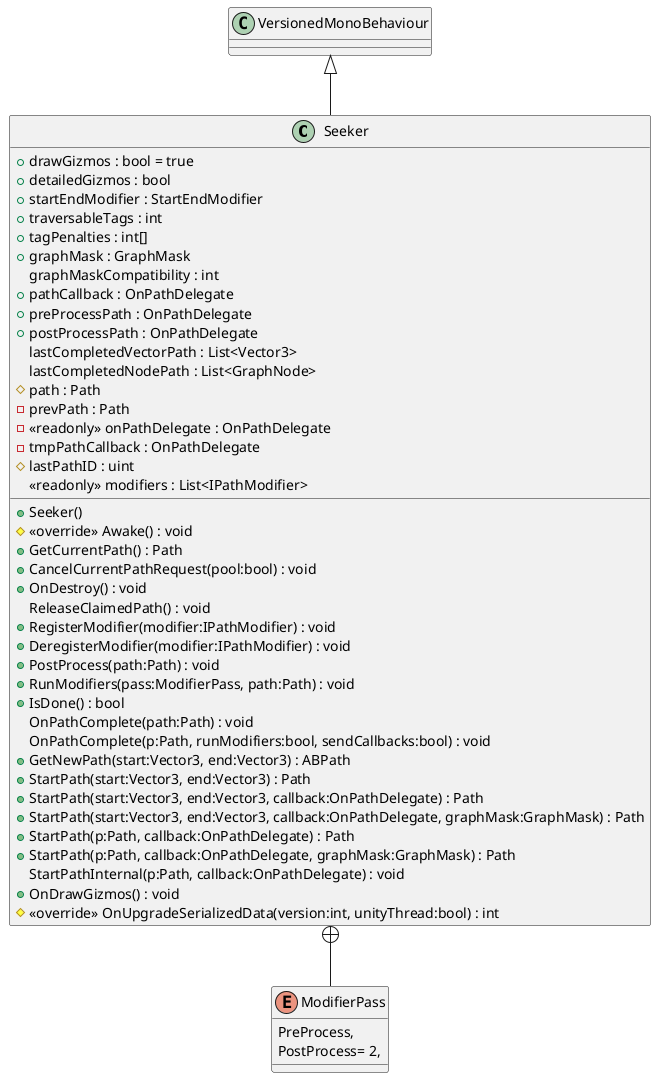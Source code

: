 @startuml
class Seeker {
    + drawGizmos : bool = true
    + detailedGizmos : bool
    + startEndModifier : StartEndModifier
    + traversableTags : int
    + tagPenalties : int[]
    + graphMask : GraphMask
    graphMaskCompatibility : int
    + pathCallback : OnPathDelegate
    + preProcessPath : OnPathDelegate
    + postProcessPath : OnPathDelegate
    lastCompletedVectorPath : List<Vector3>
    lastCompletedNodePath : List<GraphNode>
    # path : Path
    - prevPath : Path
    - <<readonly>> onPathDelegate : OnPathDelegate
    - tmpPathCallback : OnPathDelegate
    # lastPathID : uint
    <<readonly>> modifiers : List<IPathModifier>
    + Seeker()
    # <<override>> Awake() : void
    + GetCurrentPath() : Path
    + CancelCurrentPathRequest(pool:bool) : void
    + OnDestroy() : void
    ReleaseClaimedPath() : void
    + RegisterModifier(modifier:IPathModifier) : void
    + DeregisterModifier(modifier:IPathModifier) : void
    + PostProcess(path:Path) : void
    + RunModifiers(pass:ModifierPass, path:Path) : void
    + IsDone() : bool
    OnPathComplete(path:Path) : void
    OnPathComplete(p:Path, runModifiers:bool, sendCallbacks:bool) : void
    + GetNewPath(start:Vector3, end:Vector3) : ABPath
    + StartPath(start:Vector3, end:Vector3) : Path
    + StartPath(start:Vector3, end:Vector3, callback:OnPathDelegate) : Path
    + StartPath(start:Vector3, end:Vector3, callback:OnPathDelegate, graphMask:GraphMask) : Path
    + StartPath(p:Path, callback:OnPathDelegate) : Path
    + StartPath(p:Path, callback:OnPathDelegate, graphMask:GraphMask) : Path
    StartPathInternal(p:Path, callback:OnPathDelegate) : void
    + OnDrawGizmos() : void
    # <<override>> OnUpgradeSerializedData(version:int, unityThread:bool) : int
}
enum ModifierPass {
    PreProcess,
    PostProcess= 2,
}
VersionedMonoBehaviour <|-- Seeker
Seeker +-- ModifierPass
@enduml
